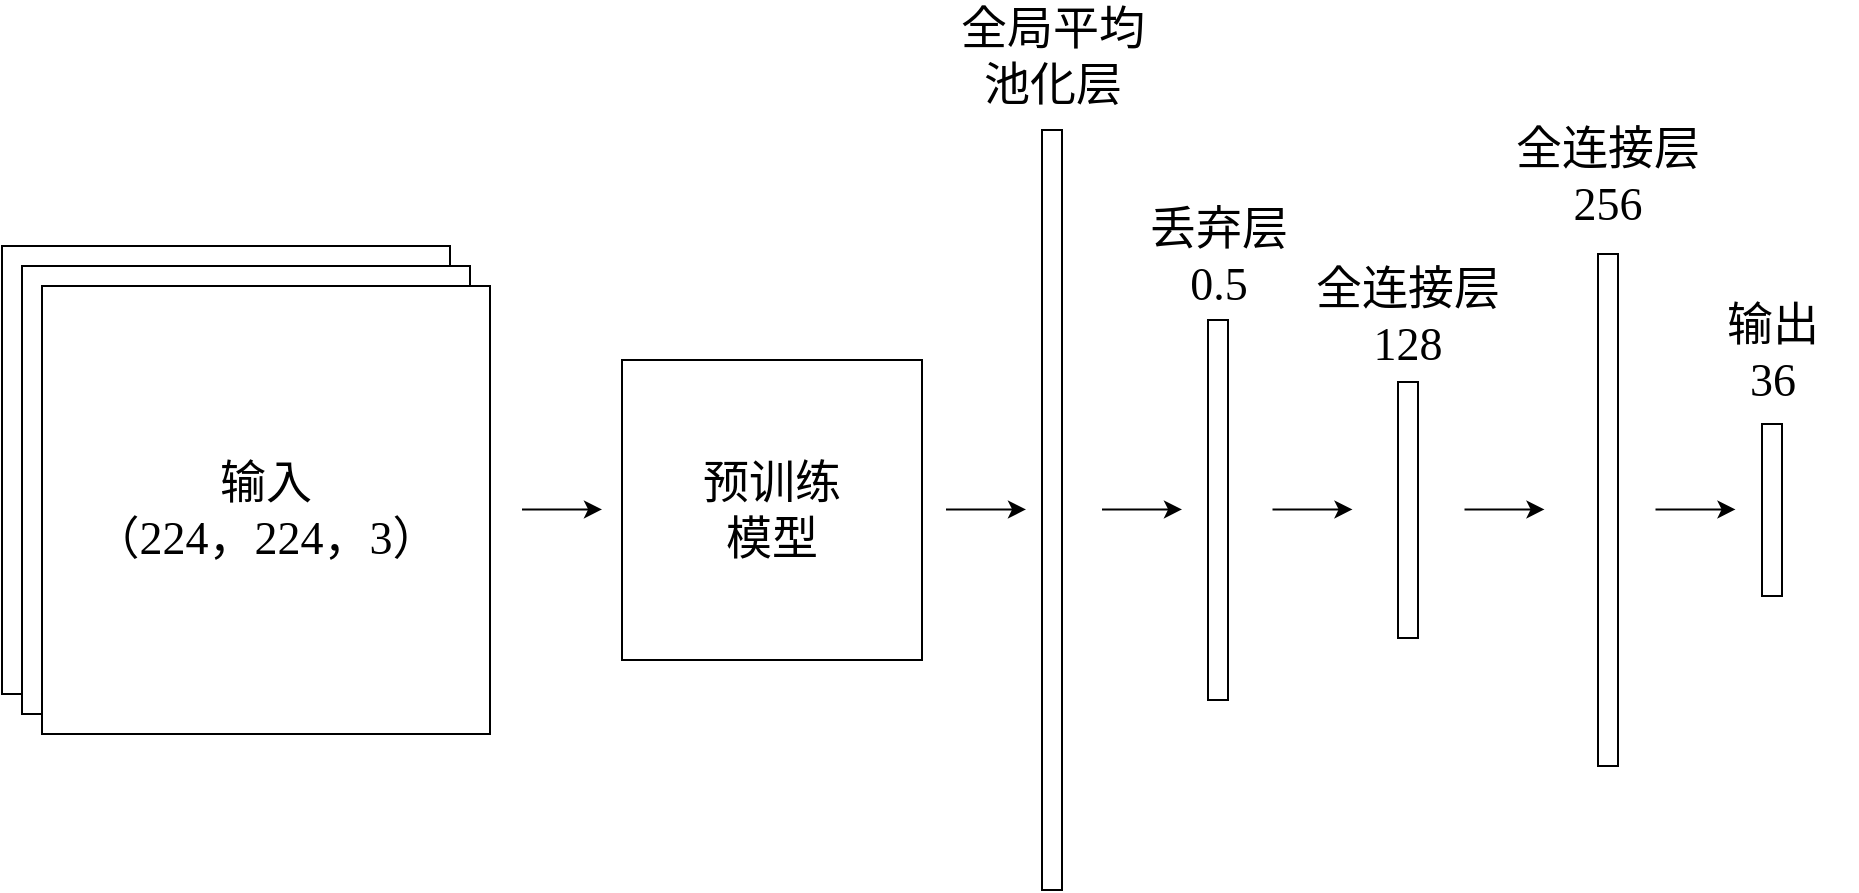 <mxfile version="26.2.13">
  <diagram name="第 1 页" id="A8gfw-hr5cQf_k9Pkr5Y">
    <mxGraphModel dx="1118" dy="682" grid="1" gridSize="10" guides="1" tooltips="1" connect="1" arrows="1" fold="1" page="1" pageScale="1" pageWidth="827" pageHeight="1169" math="0" shadow="0">
      <root>
        <mxCell id="0" />
        <mxCell id="1" parent="0" />
        <mxCell id="sXD7DO24lxWrW15S7Pkw-1" value="" style="rounded=0;whiteSpace=wrap;html=1;fontFamily=Times New Roman;fontSize=27;" parent="1" vertex="1">
          <mxGeometry x="60" y="310" width="224" height="224" as="geometry" />
        </mxCell>
        <mxCell id="sXD7DO24lxWrW15S7Pkw-2" value="" style="rounded=0;whiteSpace=wrap;html=1;fontFamily=Times New Roman;fontSize=27;" parent="1" vertex="1">
          <mxGeometry x="70" y="320" width="224" height="224" as="geometry" />
        </mxCell>
        <mxCell id="sXD7DO24lxWrW15S7Pkw-3" value="输入&lt;br&gt;&lt;div&gt;（224，224，3）&lt;/div&gt;" style="rounded=0;whiteSpace=wrap;html=1;fontSize=23;fontFamily=Times New Roman;" parent="1" vertex="1">
          <mxGeometry x="80" y="330" width="224" height="224" as="geometry" />
        </mxCell>
        <mxCell id="sXD7DO24lxWrW15S7Pkw-4" value="预训练&lt;div&gt;模型&lt;/div&gt;" style="rounded=0;whiteSpace=wrap;html=1;fontSize=23;fontFamily=Times New Roman;" parent="1" vertex="1">
          <mxGeometry x="370" y="367" width="150" height="150" as="geometry" />
        </mxCell>
        <mxCell id="sXD7DO24lxWrW15S7Pkw-5" value="" style="rounded=0;whiteSpace=wrap;html=1;fontFamily=Times New Roman;fontSize=27;" parent="1" vertex="1">
          <mxGeometry x="580" y="252" width="10" height="380" as="geometry" />
        </mxCell>
        <mxCell id="sXD7DO24lxWrW15S7Pkw-6" value="" style="rounded=0;whiteSpace=wrap;html=1;fontFamily=Times New Roman;fontSize=27;" parent="1" vertex="1">
          <mxGeometry x="858" y="314" width="10" height="256" as="geometry" />
        </mxCell>
        <mxCell id="sXD7DO24lxWrW15S7Pkw-9" value="&lt;div&gt;全局平均&lt;/div&gt;&lt;div&gt;池化层&lt;/div&gt;" style="text;html=1;align=center;verticalAlign=middle;whiteSpace=wrap;rounded=0;fontSize=23;fontFamily=Times New Roman;" parent="1" vertex="1">
          <mxGeometry x="512.5" y="200" width="145" height="30" as="geometry" />
        </mxCell>
        <mxCell id="sXD7DO24lxWrW15S7Pkw-11" value="全连接层&lt;br&gt;&lt;div&gt;256&lt;/div&gt;" style="text;html=1;align=center;verticalAlign=middle;whiteSpace=wrap;rounded=0;fontSize=23;fontFamily=Times New Roman;" parent="1" vertex="1">
          <mxGeometry x="799.25" y="260" width="127.5" height="30" as="geometry" />
        </mxCell>
        <mxCell id="sXD7DO24lxWrW15S7Pkw-12" value="" style="rounded=0;whiteSpace=wrap;html=1;fontFamily=Times New Roman;fontSize=27;" parent="1" vertex="1">
          <mxGeometry x="940" y="399" width="10" height="86" as="geometry" />
        </mxCell>
        <mxCell id="sXD7DO24lxWrW15S7Pkw-14" value="输出&lt;br&gt;&lt;div&gt;36&lt;/div&gt;" style="text;html=1;align=center;verticalAlign=middle;whiteSpace=wrap;rounded=0;fontSize=23;fontFamily=Times New Roman;" parent="1" vertex="1">
          <mxGeometry x="902.5" y="348" width="85" height="30" as="geometry" />
        </mxCell>
        <mxCell id="unxIJNK9Pax7AEAtR1sh-1" value="" style="rounded=0;whiteSpace=wrap;html=1;fontFamily=Times New Roman;fontSize=27;" parent="1" vertex="1">
          <mxGeometry x="758" y="378" width="10" height="128" as="geometry" />
        </mxCell>
        <mxCell id="unxIJNK9Pax7AEAtR1sh-2" value="全连接层&lt;br&gt;&lt;div&gt;128&lt;/div&gt;" style="text;html=1;align=center;verticalAlign=middle;whiteSpace=wrap;rounded=0;fontSize=23;fontFamily=Times New Roman;" parent="1" vertex="1">
          <mxGeometry x="699.25" y="330" width="127.5" height="30" as="geometry" />
        </mxCell>
        <mxCell id="Zha8jt2B-QvJhp6QKBeR-2" value="" style="rounded=0;whiteSpace=wrap;html=1;fontFamily=Times New Roman;fontSize=27;" parent="1" vertex="1">
          <mxGeometry x="663" y="347" width="10" height="190" as="geometry" />
        </mxCell>
        <mxCell id="Zha8jt2B-QvJhp6QKBeR-6" value="&lt;div&gt;丢弃层&lt;/div&gt;&lt;div&gt;0.5&lt;/div&gt;" style="text;html=1;align=center;verticalAlign=middle;whiteSpace=wrap;rounded=0;fontSize=23;fontFamily=Times New Roman;" parent="1" vertex="1">
          <mxGeometry x="595.5" y="300" width="145" height="30" as="geometry" />
        </mxCell>
        <mxCell id="Zha8jt2B-QvJhp6QKBeR-7" value="" style="endArrow=classic;html=1;rounded=0;" parent="1" edge="1">
          <mxGeometry width="50" height="50" relative="1" as="geometry">
            <mxPoint x="320" y="441.71" as="sourcePoint" />
            <mxPoint x="360" y="441.71" as="targetPoint" />
          </mxGeometry>
        </mxCell>
        <mxCell id="Zha8jt2B-QvJhp6QKBeR-8" value="" style="endArrow=classic;html=1;rounded=0;" parent="1" edge="1">
          <mxGeometry width="50" height="50" relative="1" as="geometry">
            <mxPoint x="532" y="441.71" as="sourcePoint" />
            <mxPoint x="572" y="441.71" as="targetPoint" />
          </mxGeometry>
        </mxCell>
        <mxCell id="Zha8jt2B-QvJhp6QKBeR-9" value="" style="endArrow=classic;html=1;rounded=0;" parent="1" edge="1">
          <mxGeometry width="50" height="50" relative="1" as="geometry">
            <mxPoint x="610" y="441.71" as="sourcePoint" />
            <mxPoint x="650" y="441.71" as="targetPoint" />
          </mxGeometry>
        </mxCell>
        <mxCell id="Zha8jt2B-QvJhp6QKBeR-10" value="" style="endArrow=classic;html=1;rounded=0;" parent="1" edge="1">
          <mxGeometry width="50" height="50" relative="1" as="geometry">
            <mxPoint x="695.25" y="441.71" as="sourcePoint" />
            <mxPoint x="735.25" y="441.71" as="targetPoint" />
          </mxGeometry>
        </mxCell>
        <mxCell id="Zha8jt2B-QvJhp6QKBeR-11" value="" style="endArrow=classic;html=1;rounded=0;" parent="1" edge="1">
          <mxGeometry width="50" height="50" relative="1" as="geometry">
            <mxPoint x="791.25" y="441.71" as="sourcePoint" />
            <mxPoint x="831.25" y="441.71" as="targetPoint" />
          </mxGeometry>
        </mxCell>
        <mxCell id="Zha8jt2B-QvJhp6QKBeR-12" value="" style="endArrow=classic;html=1;rounded=0;" parent="1" edge="1">
          <mxGeometry width="50" height="50" relative="1" as="geometry">
            <mxPoint x="886.75" y="441.71" as="sourcePoint" />
            <mxPoint x="926.75" y="441.71" as="targetPoint" />
          </mxGeometry>
        </mxCell>
      </root>
    </mxGraphModel>
  </diagram>
</mxfile>
